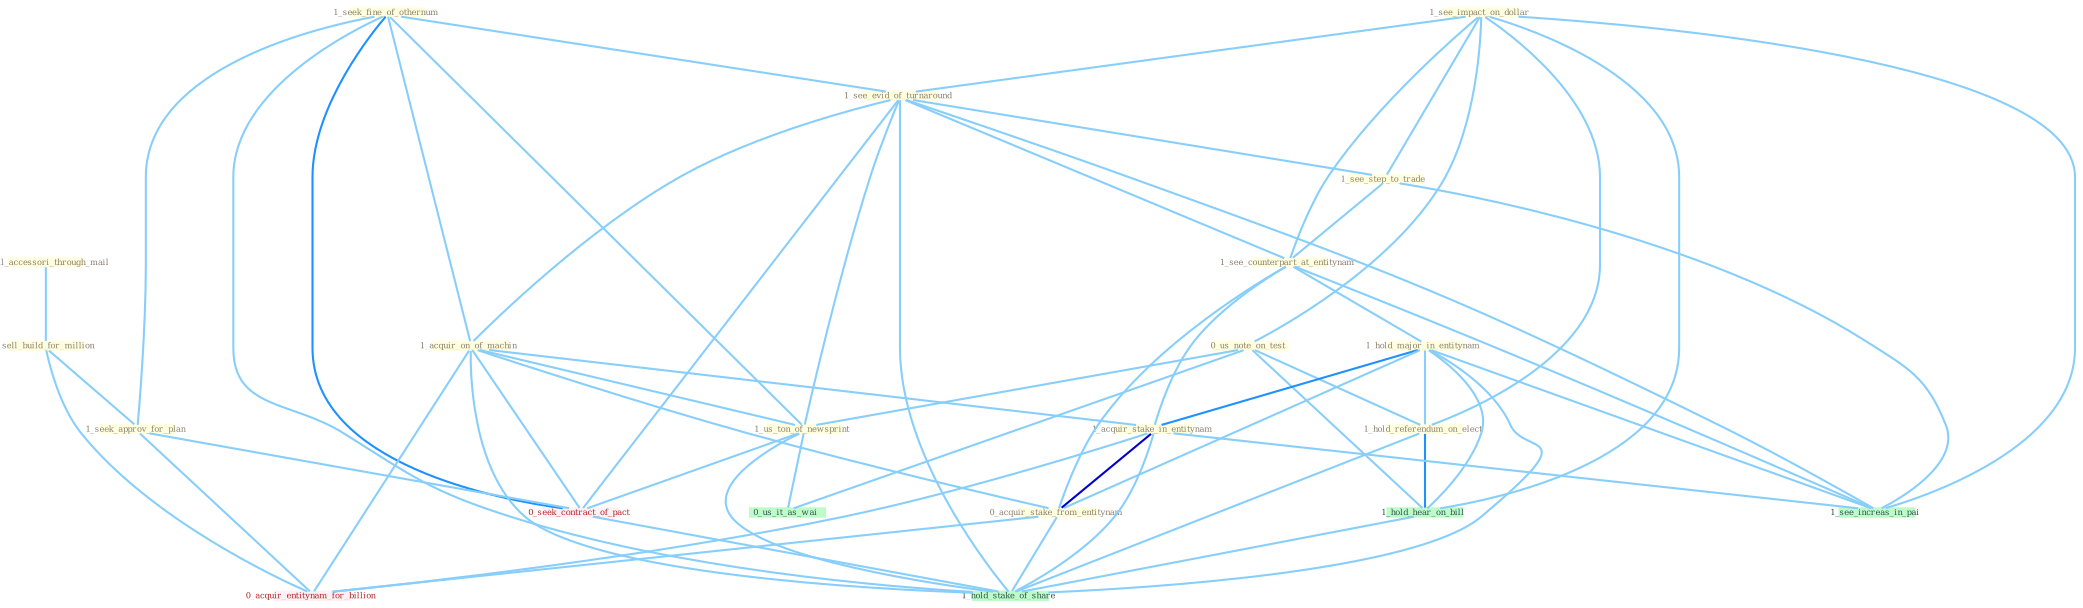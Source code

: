 Graph G{ 
    node
    [shape=polygon,style=filled,width=.5,height=.06,color="#BDFCC9",fixedsize=true,fontsize=4,
    fontcolor="#2f4f4f"];
    {node
    [color="#ffffe0", fontcolor="#8b7d6b"] "1_see_impact_on_dollar " "1_seek_fine_of_othernum " "1_see_evid_of_turnaround " "0_us_note_on_test " "1_see_step_to_trade " "0_sell_accessori_through_mail " "1_see_counterpart_at_entitynam " "1_acquir_on_of_machin " "1_us_ton_of_newsprint " "1_hold_major_in_entitynam " "1_hold_referendum_on_elect " "0_sell_build_for_million " "1_seek_approv_for_plan " "1_acquir_stake_in_entitynam " "0_acquir_stake_from_entitynam "}
{node [color="#fff0f5", fontcolor="#b22222"] "0_seek_contract_of_pact " "0_acquir_entitynam_for_billion "}
edge [color="#B0E2FF"];

	"1_see_impact_on_dollar " -- "1_see_evid_of_turnaround " [w="1", color="#87cefa" ];
	"1_see_impact_on_dollar " -- "0_us_note_on_test " [w="1", color="#87cefa" ];
	"1_see_impact_on_dollar " -- "1_see_step_to_trade " [w="1", color="#87cefa" ];
	"1_see_impact_on_dollar " -- "1_see_counterpart_at_entitynam " [w="1", color="#87cefa" ];
	"1_see_impact_on_dollar " -- "1_hold_referendum_on_elect " [w="1", color="#87cefa" ];
	"1_see_impact_on_dollar " -- "1_see_increas_in_pai " [w="1", color="#87cefa" ];
	"1_see_impact_on_dollar " -- "1_hold_hear_on_bill " [w="1", color="#87cefa" ];
	"1_seek_fine_of_othernum " -- "1_see_evid_of_turnaround " [w="1", color="#87cefa" ];
	"1_seek_fine_of_othernum " -- "1_acquir_on_of_machin " [w="1", color="#87cefa" ];
	"1_seek_fine_of_othernum " -- "1_us_ton_of_newsprint " [w="1", color="#87cefa" ];
	"1_seek_fine_of_othernum " -- "1_seek_approv_for_plan " [w="1", color="#87cefa" ];
	"1_seek_fine_of_othernum " -- "0_seek_contract_of_pact " [w="2", color="#1e90ff" , len=0.8];
	"1_seek_fine_of_othernum " -- "1_hold_stake_of_share " [w="1", color="#87cefa" ];
	"1_see_evid_of_turnaround " -- "1_see_step_to_trade " [w="1", color="#87cefa" ];
	"1_see_evid_of_turnaround " -- "1_see_counterpart_at_entitynam " [w="1", color="#87cefa" ];
	"1_see_evid_of_turnaround " -- "1_acquir_on_of_machin " [w="1", color="#87cefa" ];
	"1_see_evid_of_turnaround " -- "1_us_ton_of_newsprint " [w="1", color="#87cefa" ];
	"1_see_evid_of_turnaround " -- "0_seek_contract_of_pact " [w="1", color="#87cefa" ];
	"1_see_evid_of_turnaround " -- "1_see_increas_in_pai " [w="1", color="#87cefa" ];
	"1_see_evid_of_turnaround " -- "1_hold_stake_of_share " [w="1", color="#87cefa" ];
	"0_us_note_on_test " -- "1_us_ton_of_newsprint " [w="1", color="#87cefa" ];
	"0_us_note_on_test " -- "1_hold_referendum_on_elect " [w="1", color="#87cefa" ];
	"0_us_note_on_test " -- "0_us_it_as_wai " [w="1", color="#87cefa" ];
	"0_us_note_on_test " -- "1_hold_hear_on_bill " [w="1", color="#87cefa" ];
	"1_see_step_to_trade " -- "1_see_counterpart_at_entitynam " [w="1", color="#87cefa" ];
	"1_see_step_to_trade " -- "1_see_increas_in_pai " [w="1", color="#87cefa" ];
	"0_sell_accessori_through_mail " -- "0_sell_build_for_million " [w="1", color="#87cefa" ];
	"1_see_counterpart_at_entitynam " -- "1_hold_major_in_entitynam " [w="1", color="#87cefa" ];
	"1_see_counterpart_at_entitynam " -- "1_acquir_stake_in_entitynam " [w="1", color="#87cefa" ];
	"1_see_counterpart_at_entitynam " -- "0_acquir_stake_from_entitynam " [w="1", color="#87cefa" ];
	"1_see_counterpart_at_entitynam " -- "1_see_increas_in_pai " [w="1", color="#87cefa" ];
	"1_acquir_on_of_machin " -- "1_us_ton_of_newsprint " [w="1", color="#87cefa" ];
	"1_acquir_on_of_machin " -- "1_acquir_stake_in_entitynam " [w="1", color="#87cefa" ];
	"1_acquir_on_of_machin " -- "0_acquir_stake_from_entitynam " [w="1", color="#87cefa" ];
	"1_acquir_on_of_machin " -- "0_seek_contract_of_pact " [w="1", color="#87cefa" ];
	"1_acquir_on_of_machin " -- "0_acquir_entitynam_for_billion " [w="1", color="#87cefa" ];
	"1_acquir_on_of_machin " -- "1_hold_stake_of_share " [w="1", color="#87cefa" ];
	"1_us_ton_of_newsprint " -- "0_seek_contract_of_pact " [w="1", color="#87cefa" ];
	"1_us_ton_of_newsprint " -- "0_us_it_as_wai " [w="1", color="#87cefa" ];
	"1_us_ton_of_newsprint " -- "1_hold_stake_of_share " [w="1", color="#87cefa" ];
	"1_hold_major_in_entitynam " -- "1_hold_referendum_on_elect " [w="1", color="#87cefa" ];
	"1_hold_major_in_entitynam " -- "1_acquir_stake_in_entitynam " [w="2", color="#1e90ff" , len=0.8];
	"1_hold_major_in_entitynam " -- "0_acquir_stake_from_entitynam " [w="1", color="#87cefa" ];
	"1_hold_major_in_entitynam " -- "1_see_increas_in_pai " [w="1", color="#87cefa" ];
	"1_hold_major_in_entitynam " -- "1_hold_hear_on_bill " [w="1", color="#87cefa" ];
	"1_hold_major_in_entitynam " -- "1_hold_stake_of_share " [w="1", color="#87cefa" ];
	"1_hold_referendum_on_elect " -- "1_hold_hear_on_bill " [w="2", color="#1e90ff" , len=0.8];
	"1_hold_referendum_on_elect " -- "1_hold_stake_of_share " [w="1", color="#87cefa" ];
	"0_sell_build_for_million " -- "1_seek_approv_for_plan " [w="1", color="#87cefa" ];
	"0_sell_build_for_million " -- "0_acquir_entitynam_for_billion " [w="1", color="#87cefa" ];
	"1_seek_approv_for_plan " -- "0_seek_contract_of_pact " [w="1", color="#87cefa" ];
	"1_seek_approv_for_plan " -- "0_acquir_entitynam_for_billion " [w="1", color="#87cefa" ];
	"1_acquir_stake_in_entitynam " -- "0_acquir_stake_from_entitynam " [w="3", color="#0000cd" , len=0.6];
	"1_acquir_stake_in_entitynam " -- "0_acquir_entitynam_for_billion " [w="1", color="#87cefa" ];
	"1_acquir_stake_in_entitynam " -- "1_see_increas_in_pai " [w="1", color="#87cefa" ];
	"1_acquir_stake_in_entitynam " -- "1_hold_stake_of_share " [w="1", color="#87cefa" ];
	"0_acquir_stake_from_entitynam " -- "0_acquir_entitynam_for_billion " [w="1", color="#87cefa" ];
	"0_acquir_stake_from_entitynam " -- "1_hold_stake_of_share " [w="1", color="#87cefa" ];
	"0_seek_contract_of_pact " -- "1_hold_stake_of_share " [w="1", color="#87cefa" ];
	"1_hold_hear_on_bill " -- "1_hold_stake_of_share " [w="1", color="#87cefa" ];
}